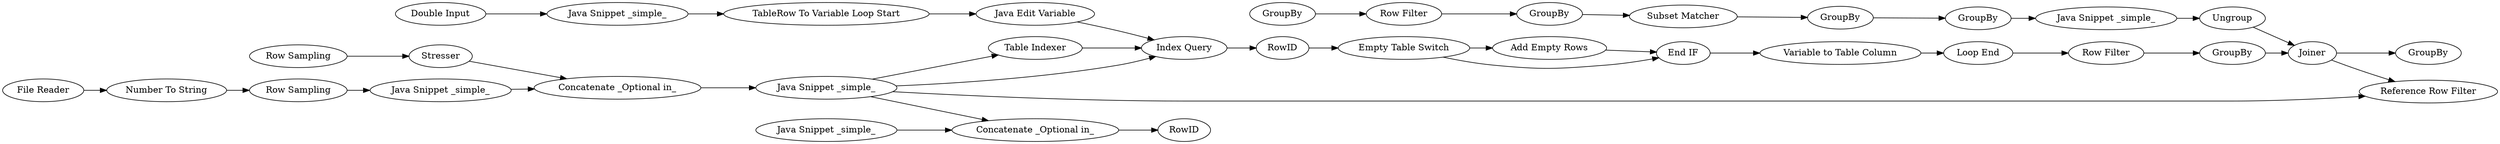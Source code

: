 digraph {
	"-601044412357115852_57" [label=RowID]
	"1433054776575391845_30" [label="Number To String"]
	"349028273569883399_54" [label=GroupBy]
	"349028273569883399_49" [label=Ungroup]
	"349028273569883399_48" [label="Java Snippet _simple_"]
	"1433054776575391845_56" [label="Reference Row Filter"]
	"-7000456245188620040_47" [label="Variable to Table Column"]
	"1433054776575391845_51" [label=GroupBy]
	"-601044412357115852_16" [label="Row Sampling"]
	"349028273569883399_50" [label=Joiner]
	"-601044412357115852_39" [label="Concatenate _Optional in_"]
	"-601044412357115852_60" [label="Java Snippet _simple_"]
	"-7000456245188620040_25" [label="Empty Table Switch"]
	"-7000456245188620040_26" [label="Add Empty Rows"]
	"1433054776575391845_1" [label="File Reader"]
	"-601044412357115852_12" [label=Stresser]
	"1433054776575391845_41" [label="Row Filter"]
	"-7000456245188620040_46" [label="Double Input"]
	"349028273569883399_53" [label=GroupBy]
	"-7000456245188620040_9" [label="Java Edit Variable"]
	"-601044412357115852_17" [label="Row Sampling"]
	"-7000456245188620040_44" [label=RowID]
	"349028273569883399_52" [label="Subset Matcher"]
	"-7000456245188620040_27" [label="End IF"]
	"-7000456245188620040_5" [label="Loop End"]
	"1433054776575391845_2" [label="Table Indexer"]
	"349028273569883399_32" [label="Row Filter"]
	"349028273569883399_51" [label=GroupBy]
	"349028273569883399_20" [label=GroupBy]
	"-7000456245188620040_7" [label="TableRow To Variable Loop Start"]
	"-7000456245188620040_6" [label="Index Query"]
	"-7000456245188620040_45" [label="Java Snippet _simple_"]
	"349028273569883399_46" [label=GroupBy]
	"-601044412357115852_19" [label="Concatenate _Optional in_"]
	"-601044412357115852_29" [label="Java Snippet _simple_"]
	"-601044412357115852_59" [label="Java Snippet _simple_"]
	"-601044412357115852_12" -> "-601044412357115852_39"
	"-7000456245188620040_47" -> "-7000456245188620040_5"
	"-7000456245188620040_7" -> "-7000456245188620040_9"
	"-7000456245188620040_26" -> "-7000456245188620040_27"
	"1433054776575391845_2" -> "-7000456245188620040_6"
	"-7000456245188620040_25" -> "-7000456245188620040_26"
	"349028273569883399_50" -> "1433054776575391845_56"
	"-7000456245188620040_45" -> "-7000456245188620040_7"
	"349028273569883399_52" -> "349028273569883399_53"
	"-601044412357115852_17" -> "-601044412357115852_12"
	"-7000456245188620040_5" -> "1433054776575391845_41"
	"349028273569883399_20" -> "349028273569883399_32"
	"-601044412357115852_29" -> "-601044412357115852_39"
	"-601044412357115852_39" -> "-601044412357115852_60"
	"-601044412357115852_60" -> "-7000456245188620040_6"
	"1433054776575391845_41" -> "349028273569883399_51"
	"1433054776575391845_1" -> "1433054776575391845_30"
	"349028273569883399_48" -> "349028273569883399_49"
	"349028273569883399_54" -> "349028273569883399_48"
	"349028273569883399_51" -> "349028273569883399_50"
	"349028273569883399_32" -> "349028273569883399_46"
	"-601044412357115852_60" -> "-601044412357115852_19"
	"-601044412357115852_19" -> "-601044412357115852_57"
	"-601044412357115852_60" -> "1433054776575391845_56"
	"-7000456245188620040_44" -> "-7000456245188620040_25"
	"349028273569883399_53" -> "349028273569883399_54"
	"-7000456245188620040_25" -> "-7000456245188620040_27"
	"349028273569883399_50" -> "1433054776575391845_51"
	"-7000456245188620040_6" -> "-7000456245188620040_44"
	"-601044412357115852_59" -> "-601044412357115852_19"
	"-601044412357115852_16" -> "-601044412357115852_29"
	"1433054776575391845_30" -> "-601044412357115852_16"
	"-7000456245188620040_27" -> "-7000456245188620040_47"
	"-7000456245188620040_46" -> "-7000456245188620040_45"
	"-601044412357115852_60" -> "1433054776575391845_2"
	"349028273569883399_49" -> "349028273569883399_50"
	"349028273569883399_46" -> "349028273569883399_52"
	"-7000456245188620040_9" -> "-7000456245188620040_6"
	rankdir=LR
}
